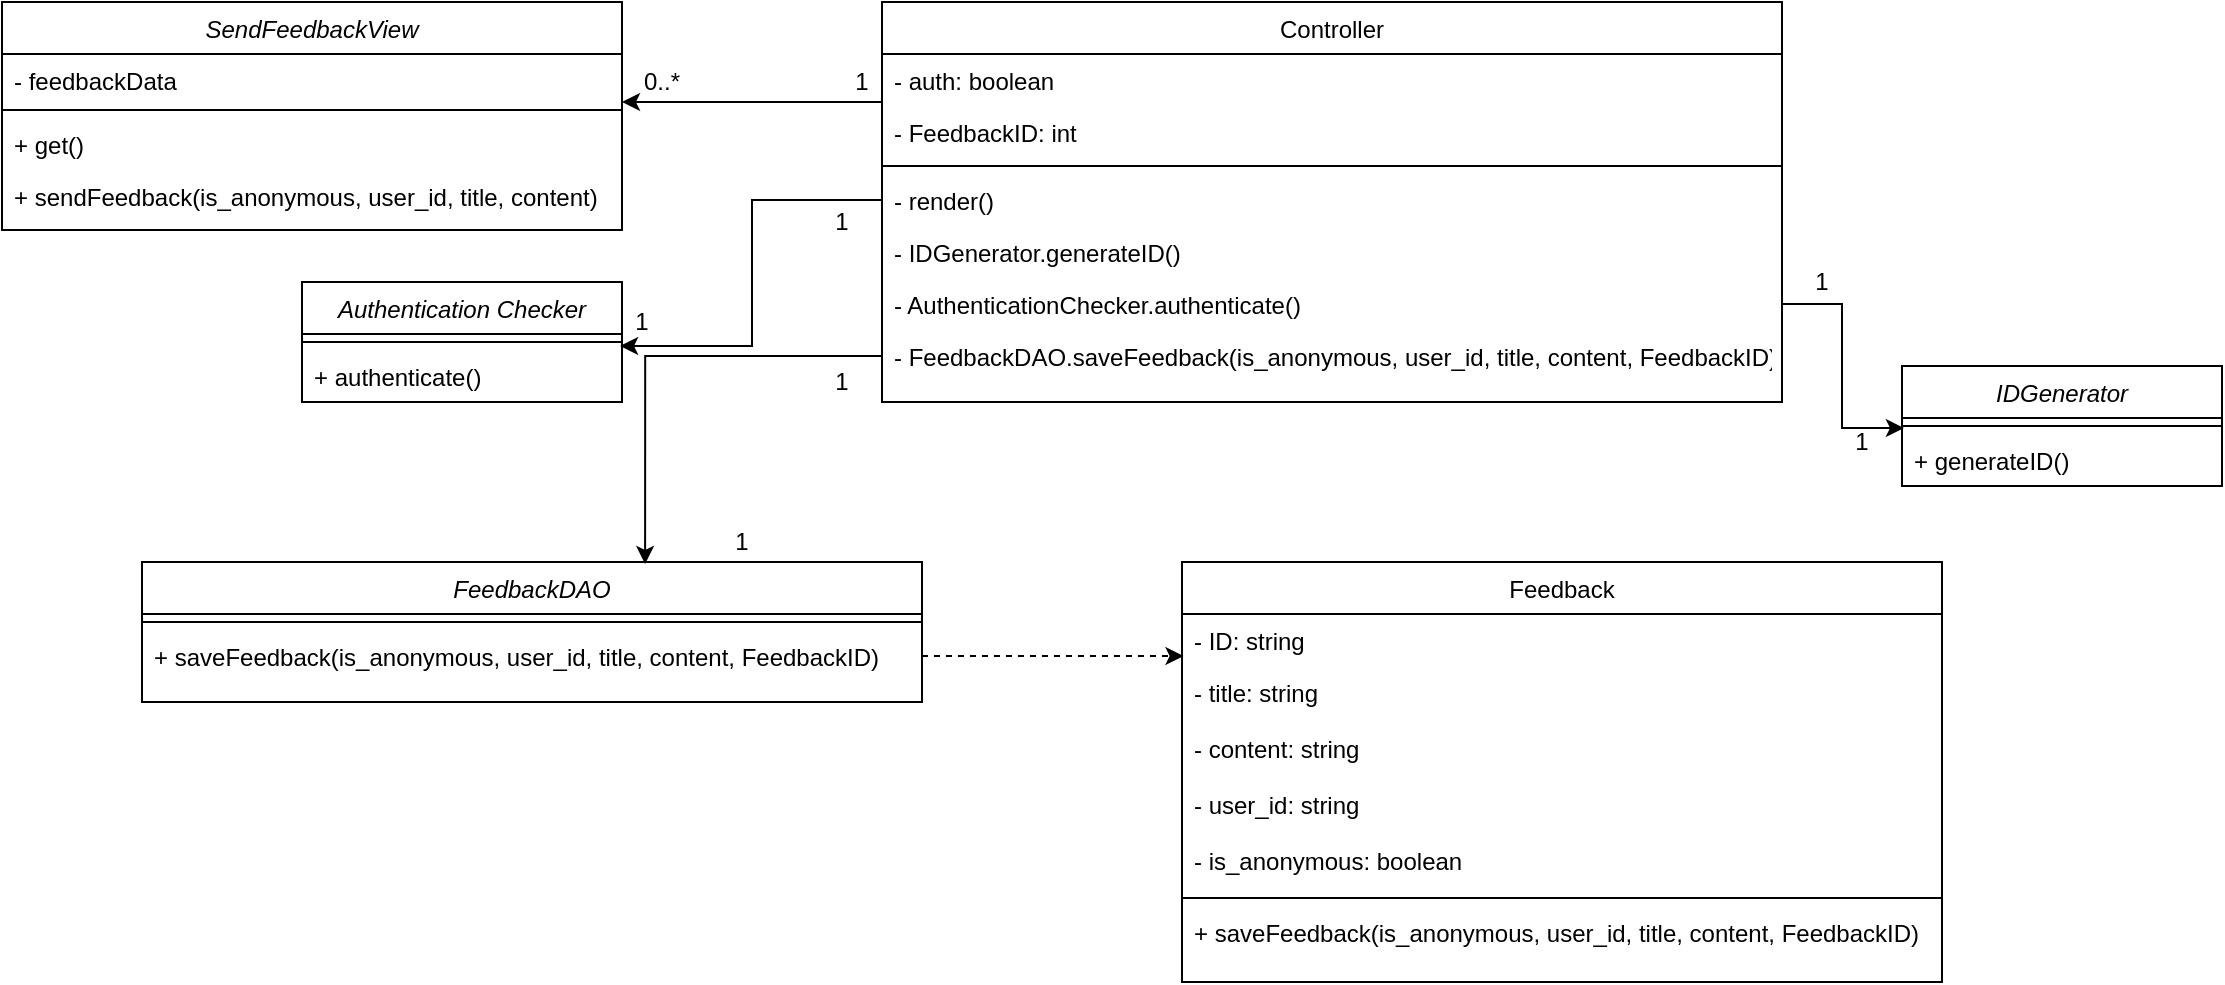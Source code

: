 <mxfile version="14.6.13" type="device"><diagram id="4oCDw5amo-QldI463L3G" name="Page-1"><mxGraphModel dx="2115" dy="535" grid="1" gridSize="10" guides="1" tooltips="1" connect="1" arrows="1" fold="1" page="1" pageScale="1" pageWidth="1169" pageHeight="1654" math="0" shadow="0"><root><mxCell id="0"/><mxCell id="1" parent="0"/><mxCell id="RWIcbAzxXElQyo6UJgcU-861" value="SendFeedbackView" style="swimlane;fontStyle=2;align=center;verticalAlign=top;childLayout=stackLayout;horizontal=1;startSize=26;horizontalStack=0;resizeParent=1;resizeLast=0;collapsible=1;marginBottom=0;rounded=0;shadow=0;strokeWidth=1;" vertex="1" parent="1"><mxGeometry x="-130" y="50" width="310" height="114" as="geometry"><mxRectangle x="230" y="140" width="160" height="26" as="alternateBounds"/></mxGeometry></mxCell><mxCell id="RWIcbAzxXElQyo6UJgcU-862" value="- feedbackData" style="text;align=left;verticalAlign=top;spacingLeft=4;spacingRight=4;overflow=hidden;rotatable=0;points=[[0,0.5],[1,0.5]];portConstraint=eastwest;" vertex="1" parent="RWIcbAzxXElQyo6UJgcU-861"><mxGeometry y="26" width="310" height="24" as="geometry"/></mxCell><mxCell id="RWIcbAzxXElQyo6UJgcU-863" value="" style="line;html=1;strokeWidth=1;align=left;verticalAlign=middle;spacingTop=-1;spacingLeft=3;spacingRight=3;rotatable=0;labelPosition=right;points=[];portConstraint=eastwest;" vertex="1" parent="RWIcbAzxXElQyo6UJgcU-861"><mxGeometry y="50" width="310" height="8" as="geometry"/></mxCell><mxCell id="RWIcbAzxXElQyo6UJgcU-864" value="+ get()" style="text;align=left;verticalAlign=top;spacingLeft=4;spacingRight=4;overflow=hidden;rotatable=0;points=[[0,0.5],[1,0.5]];portConstraint=eastwest;" vertex="1" parent="RWIcbAzxXElQyo6UJgcU-861"><mxGeometry y="58" width="310" height="26" as="geometry"/></mxCell><mxCell id="RWIcbAzxXElQyo6UJgcU-865" value="+ sendFeedback(is_anonymous, user_id, title, content)" style="text;align=left;verticalAlign=top;spacingLeft=4;spacingRight=4;overflow=hidden;rotatable=0;points=[[0,0.5],[1,0.5]];portConstraint=eastwest;" vertex="1" parent="RWIcbAzxXElQyo6UJgcU-861"><mxGeometry y="84" width="310" height="30" as="geometry"/></mxCell><mxCell id="RWIcbAzxXElQyo6UJgcU-866" value="Controller" style="swimlane;fontStyle=0;align=center;verticalAlign=top;childLayout=stackLayout;horizontal=1;startSize=26;horizontalStack=0;resizeParent=1;resizeLast=0;collapsible=1;marginBottom=0;rounded=0;shadow=0;strokeWidth=1;" vertex="1" parent="1"><mxGeometry x="310" y="50" width="450" height="200" as="geometry"><mxRectangle x="550" y="140" width="160" height="26" as="alternateBounds"/></mxGeometry></mxCell><mxCell id="RWIcbAzxXElQyo6UJgcU-867" value="- auth: boolean" style="text;align=left;verticalAlign=top;spacingLeft=4;spacingRight=4;overflow=hidden;rotatable=0;points=[[0,0.5],[1,0.5]];portConstraint=eastwest;" vertex="1" parent="RWIcbAzxXElQyo6UJgcU-866"><mxGeometry y="26" width="450" height="26" as="geometry"/></mxCell><mxCell id="RWIcbAzxXElQyo6UJgcU-868" value="- FeedbackID: int" style="text;align=left;verticalAlign=top;spacingLeft=4;spacingRight=4;overflow=hidden;rotatable=0;points=[[0,0.5],[1,0.5]];portConstraint=eastwest;rounded=0;shadow=0;html=0;" vertex="1" parent="RWIcbAzxXElQyo6UJgcU-866"><mxGeometry y="52" width="450" height="26" as="geometry"/></mxCell><mxCell id="RWIcbAzxXElQyo6UJgcU-870" value="" style="line;html=1;strokeWidth=1;align=left;verticalAlign=middle;spacingTop=-1;spacingLeft=3;spacingRight=3;rotatable=0;labelPosition=right;points=[];portConstraint=eastwest;" vertex="1" parent="RWIcbAzxXElQyo6UJgcU-866"><mxGeometry y="78" width="450" height="8" as="geometry"/></mxCell><mxCell id="RWIcbAzxXElQyo6UJgcU-871" value="- render()" style="text;align=left;verticalAlign=top;spacingLeft=4;spacingRight=4;overflow=hidden;rotatable=0;points=[[0,0.5],[1,0.5]];portConstraint=eastwest;" vertex="1" parent="RWIcbAzxXElQyo6UJgcU-866"><mxGeometry y="86" width="450" height="26" as="geometry"/></mxCell><mxCell id="RWIcbAzxXElQyo6UJgcU-872" value="- IDGenerator.generateID()" style="text;align=left;verticalAlign=top;spacingLeft=4;spacingRight=4;overflow=hidden;rotatable=0;points=[[0,0.5],[1,0.5]];portConstraint=eastwest;" vertex="1" parent="RWIcbAzxXElQyo6UJgcU-866"><mxGeometry y="112" width="450" height="26" as="geometry"/></mxCell><mxCell id="RWIcbAzxXElQyo6UJgcU-873" value="- AuthenticationChecker.authenticate()" style="text;align=left;verticalAlign=top;spacingLeft=4;spacingRight=4;overflow=hidden;rotatable=0;points=[[0,0.5],[1,0.5]];portConstraint=eastwest;" vertex="1" parent="RWIcbAzxXElQyo6UJgcU-866"><mxGeometry y="138" width="450" height="26" as="geometry"/></mxCell><mxCell id="RWIcbAzxXElQyo6UJgcU-875" value="- FeedbackDAO.saveFeedback(is_anonymous, user_id, title, content, FeedbackID)" style="text;align=left;verticalAlign=top;spacingLeft=4;spacingRight=4;overflow=hidden;rotatable=0;points=[[0,0.5],[1,0.5]];portConstraint=eastwest;" vertex="1" parent="RWIcbAzxXElQyo6UJgcU-866"><mxGeometry y="164" width="450" height="26" as="geometry"/></mxCell><mxCell id="RWIcbAzxXElQyo6UJgcU-876" value="FeedbackDAO" style="swimlane;fontStyle=2;align=center;verticalAlign=top;childLayout=stackLayout;horizontal=1;startSize=26;horizontalStack=0;resizeParent=1;resizeLast=0;collapsible=1;marginBottom=0;rounded=0;shadow=0;strokeWidth=1;" vertex="1" parent="1"><mxGeometry x="-60" y="330" width="390" height="70" as="geometry"><mxRectangle x="230" y="140" width="160" height="26" as="alternateBounds"/></mxGeometry></mxCell><mxCell id="RWIcbAzxXElQyo6UJgcU-877" value="" style="line;html=1;strokeWidth=1;align=left;verticalAlign=middle;spacingTop=-1;spacingLeft=3;spacingRight=3;rotatable=0;labelPosition=right;points=[];portConstraint=eastwest;" vertex="1" parent="RWIcbAzxXElQyo6UJgcU-876"><mxGeometry y="26" width="390" height="8" as="geometry"/></mxCell><mxCell id="RWIcbAzxXElQyo6UJgcU-878" value="+ saveFeedback(is_anonymous, user_id, title, content, FeedbackID)" style="text;align=left;verticalAlign=top;spacingLeft=4;spacingRight=4;overflow=hidden;rotatable=0;points=[[0,0.5],[1,0.5]];portConstraint=eastwest;" vertex="1" parent="RWIcbAzxXElQyo6UJgcU-876"><mxGeometry y="34" width="390" height="26" as="geometry"/></mxCell><mxCell id="RWIcbAzxXElQyo6UJgcU-879" value="Authentication Checker" style="swimlane;fontStyle=2;align=center;verticalAlign=top;childLayout=stackLayout;horizontal=1;startSize=26;horizontalStack=0;resizeParent=1;resizeLast=0;collapsible=1;marginBottom=0;rounded=0;shadow=0;strokeWidth=1;" vertex="1" parent="1"><mxGeometry x="20" y="190" width="160" height="60" as="geometry"><mxRectangle x="230" y="140" width="160" height="26" as="alternateBounds"/></mxGeometry></mxCell><mxCell id="RWIcbAzxXElQyo6UJgcU-880" value="" style="line;html=1;strokeWidth=1;align=left;verticalAlign=middle;spacingTop=-1;spacingLeft=3;spacingRight=3;rotatable=0;labelPosition=right;points=[];portConstraint=eastwest;" vertex="1" parent="RWIcbAzxXElQyo6UJgcU-879"><mxGeometry y="26" width="160" height="8" as="geometry"/></mxCell><mxCell id="RWIcbAzxXElQyo6UJgcU-881" value="+ authenticate()" style="text;align=left;verticalAlign=top;spacingLeft=4;spacingRight=4;overflow=hidden;rotatable=0;points=[[0,0.5],[1,0.5]];portConstraint=eastwest;" vertex="1" parent="RWIcbAzxXElQyo6UJgcU-879"><mxGeometry y="34" width="160" height="26" as="geometry"/></mxCell><mxCell id="RWIcbAzxXElQyo6UJgcU-882" value="Feedback" style="swimlane;fontStyle=0;align=center;verticalAlign=top;childLayout=stackLayout;horizontal=1;startSize=26;horizontalStack=0;resizeParent=1;resizeLast=0;collapsible=1;marginBottom=0;rounded=0;shadow=0;strokeWidth=1;" vertex="1" parent="1"><mxGeometry x="460" y="330" width="380" height="210" as="geometry"><mxRectangle x="550" y="140" width="160" height="26" as="alternateBounds"/></mxGeometry></mxCell><mxCell id="RWIcbAzxXElQyo6UJgcU-883" value="- ID: string" style="text;align=left;verticalAlign=top;spacingLeft=4;spacingRight=4;overflow=hidden;rotatable=0;points=[[0,0.5],[1,0.5]];portConstraint=eastwest;" vertex="1" parent="RWIcbAzxXElQyo6UJgcU-882"><mxGeometry y="26" width="380" height="26" as="geometry"/></mxCell><mxCell id="RWIcbAzxXElQyo6UJgcU-884" value="- title: string" style="text;align=left;verticalAlign=top;spacingLeft=4;spacingRight=4;overflow=hidden;rotatable=0;points=[[0,0.5],[1,0.5]];portConstraint=eastwest;rounded=0;shadow=0;html=0;" vertex="1" parent="RWIcbAzxXElQyo6UJgcU-882"><mxGeometry y="52" width="380" height="28" as="geometry"/></mxCell><mxCell id="RWIcbAzxXElQyo6UJgcU-885" value="- content: string" style="text;align=left;verticalAlign=top;spacingLeft=4;spacingRight=4;overflow=hidden;rotatable=0;points=[[0,0.5],[1,0.5]];portConstraint=eastwest;rounded=0;shadow=0;html=0;" vertex="1" parent="RWIcbAzxXElQyo6UJgcU-882"><mxGeometry y="80" width="380" height="28" as="geometry"/></mxCell><mxCell id="RWIcbAzxXElQyo6UJgcU-886" value="- user_id: string" style="text;align=left;verticalAlign=top;spacingLeft=4;spacingRight=4;overflow=hidden;rotatable=0;points=[[0,0.5],[1,0.5]];portConstraint=eastwest;rounded=0;shadow=0;html=0;" vertex="1" parent="RWIcbAzxXElQyo6UJgcU-882"><mxGeometry y="108" width="380" height="28" as="geometry"/></mxCell><mxCell id="RWIcbAzxXElQyo6UJgcU-887" value="- is_anonymous: boolean" style="text;align=left;verticalAlign=top;spacingLeft=4;spacingRight=4;overflow=hidden;rotatable=0;points=[[0,0.5],[1,0.5]];portConstraint=eastwest;rounded=0;shadow=0;html=0;" vertex="1" parent="RWIcbAzxXElQyo6UJgcU-882"><mxGeometry y="136" width="380" height="28" as="geometry"/></mxCell><mxCell id="RWIcbAzxXElQyo6UJgcU-889" value="" style="line;html=1;strokeWidth=1;align=left;verticalAlign=middle;spacingTop=-1;spacingLeft=3;spacingRight=3;rotatable=0;labelPosition=right;points=[];portConstraint=eastwest;" vertex="1" parent="RWIcbAzxXElQyo6UJgcU-882"><mxGeometry y="164" width="380" height="8" as="geometry"/></mxCell><mxCell id="RWIcbAzxXElQyo6UJgcU-890" value="+ saveFeedback(is_anonymous, user_id, title, content, FeedbackID)" style="text;align=left;verticalAlign=top;spacingLeft=4;spacingRight=4;overflow=hidden;rotatable=0;points=[[0,0.5],[1,0.5]];portConstraint=eastwest;" vertex="1" parent="RWIcbAzxXElQyo6UJgcU-882"><mxGeometry y="172" width="380" height="26" as="geometry"/></mxCell><mxCell id="RWIcbAzxXElQyo6UJgcU-891" value="" style="endArrow=classic;html=1;exitX=0.75;exitY=1;exitDx=0;exitDy=0;entryX=0;entryY=1;entryDx=0;entryDy=0;" edge="1" parent="1" source="RWIcbAzxXElQyo6UJgcU-893" target="RWIcbAzxXElQyo6UJgcU-892"><mxGeometry width="50" height="50" relative="1" as="geometry"><mxPoint x="190" y="140" as="sourcePoint"/><mxPoint x="240" y="90" as="targetPoint"/></mxGeometry></mxCell><mxCell id="RWIcbAzxXElQyo6UJgcU-892" value="0..*" style="text;html=1;strokeColor=none;fillColor=none;align=center;verticalAlign=middle;whiteSpace=wrap;rounded=0;" vertex="1" parent="1"><mxGeometry x="180" y="80" width="40" height="20" as="geometry"/></mxCell><mxCell id="RWIcbAzxXElQyo6UJgcU-893" value="1" style="text;html=1;strokeColor=none;fillColor=none;align=center;verticalAlign=middle;whiteSpace=wrap;rounded=0;" vertex="1" parent="1"><mxGeometry x="280" y="80" width="40" height="20" as="geometry"/></mxCell><mxCell id="RWIcbAzxXElQyo6UJgcU-894" style="edgeStyle=orthogonalEdgeStyle;rounded=0;orthogonalLoop=1;jettySize=auto;html=1;exitX=0;exitY=0.5;exitDx=0;exitDy=0;entryX=0.994;entryY=-0.077;entryDx=0;entryDy=0;entryPerimeter=0;" edge="1" parent="1" source="RWIcbAzxXElQyo6UJgcU-871" target="RWIcbAzxXElQyo6UJgcU-881"><mxGeometry relative="1" as="geometry"/></mxCell><mxCell id="RWIcbAzxXElQyo6UJgcU-895" value="1" style="text;html=1;strokeColor=none;fillColor=none;align=center;verticalAlign=middle;whiteSpace=wrap;rounded=0;" vertex="1" parent="1"><mxGeometry x="170" y="200" width="40" height="20" as="geometry"/></mxCell><mxCell id="RWIcbAzxXElQyo6UJgcU-896" value="1" style="text;html=1;strokeColor=none;fillColor=none;align=center;verticalAlign=middle;whiteSpace=wrap;rounded=0;" vertex="1" parent="1"><mxGeometry x="270" y="150" width="40" height="20" as="geometry"/></mxCell><mxCell id="RWIcbAzxXElQyo6UJgcU-897" value="1" style="text;html=1;strokeColor=none;fillColor=none;align=center;verticalAlign=middle;whiteSpace=wrap;rounded=0;" vertex="1" parent="1"><mxGeometry x="270" y="230" width="40" height="20" as="geometry"/></mxCell><mxCell id="RWIcbAzxXElQyo6UJgcU-898" value="1" style="text;html=1;strokeColor=none;fillColor=none;align=center;verticalAlign=middle;whiteSpace=wrap;rounded=0;" vertex="1" parent="1"><mxGeometry x="220" y="310" width="40" height="20" as="geometry"/></mxCell><mxCell id="RWIcbAzxXElQyo6UJgcU-899" style="edgeStyle=orthogonalEdgeStyle;rounded=0;orthogonalLoop=1;jettySize=auto;html=1;exitX=0.5;exitY=1;exitDx=0;exitDy=0;dashed=1;" edge="1" parent="1" source="RWIcbAzxXElQyo6UJgcU-898" target="RWIcbAzxXElQyo6UJgcU-898"><mxGeometry relative="1" as="geometry"/></mxCell><mxCell id="RWIcbAzxXElQyo6UJgcU-900" style="edgeStyle=orthogonalEdgeStyle;rounded=0;orthogonalLoop=1;jettySize=auto;html=1;exitX=0;exitY=0.5;exitDx=0;exitDy=0;entryX=0.645;entryY=0.014;entryDx=0;entryDy=0;entryPerimeter=0;" edge="1" parent="1" source="RWIcbAzxXElQyo6UJgcU-875" target="RWIcbAzxXElQyo6UJgcU-876"><mxGeometry relative="1" as="geometry"><mxPoint x="308" y="227" as="sourcePoint"/></mxGeometry></mxCell><mxCell id="RWIcbAzxXElQyo6UJgcU-901" style="edgeStyle=orthogonalEdgeStyle;rounded=0;orthogonalLoop=1;jettySize=auto;html=1;exitX=1;exitY=0.5;exitDx=0;exitDy=0;entryX=0.002;entryY=0.808;entryDx=0;entryDy=0;entryPerimeter=0;dashed=1;" edge="1" parent="1" source="RWIcbAzxXElQyo6UJgcU-878" target="RWIcbAzxXElQyo6UJgcU-883"><mxGeometry relative="1" as="geometry"/></mxCell><mxCell id="RWIcbAzxXElQyo6UJgcU-908" value="IDGenerator" style="swimlane;fontStyle=2;align=center;verticalAlign=top;childLayout=stackLayout;horizontal=1;startSize=26;horizontalStack=0;resizeParent=1;resizeLast=0;collapsible=1;marginBottom=0;rounded=0;shadow=0;strokeWidth=1;" vertex="1" parent="1"><mxGeometry x="820" y="232" width="160" height="60" as="geometry"><mxRectangle x="230" y="140" width="160" height="26" as="alternateBounds"/></mxGeometry></mxCell><mxCell id="RWIcbAzxXElQyo6UJgcU-909" value="" style="line;html=1;strokeWidth=1;align=left;verticalAlign=middle;spacingTop=-1;spacingLeft=3;spacingRight=3;rotatable=0;labelPosition=right;points=[];portConstraint=eastwest;" vertex="1" parent="RWIcbAzxXElQyo6UJgcU-908"><mxGeometry y="26" width="160" height="8" as="geometry"/></mxCell><mxCell id="RWIcbAzxXElQyo6UJgcU-910" value="+ generateID()" style="text;align=left;verticalAlign=top;spacingLeft=4;spacingRight=4;overflow=hidden;rotatable=0;points=[[0,0.5],[1,0.5]];portConstraint=eastwest;" vertex="1" parent="RWIcbAzxXElQyo6UJgcU-908"><mxGeometry y="34" width="160" height="26" as="geometry"/></mxCell><mxCell id="RWIcbAzxXElQyo6UJgcU-911" style="edgeStyle=orthogonalEdgeStyle;rounded=0;orthogonalLoop=1;jettySize=auto;html=1;exitX=1;exitY=0.5;exitDx=0;exitDy=0;entryX=0.006;entryY=0.625;entryDx=0;entryDy=0;entryPerimeter=0;" edge="1" parent="1" source="RWIcbAzxXElQyo6UJgcU-873" target="RWIcbAzxXElQyo6UJgcU-909"><mxGeometry relative="1" as="geometry"/></mxCell><mxCell id="RWIcbAzxXElQyo6UJgcU-912" value="1" style="text;html=1;strokeColor=none;fillColor=none;align=center;verticalAlign=middle;whiteSpace=wrap;rounded=0;" vertex="1" parent="1"><mxGeometry x="760" y="180" width="40" height="20" as="geometry"/></mxCell><mxCell id="RWIcbAzxXElQyo6UJgcU-913" value="1" style="text;html=1;strokeColor=none;fillColor=none;align=center;verticalAlign=middle;whiteSpace=wrap;rounded=0;" vertex="1" parent="1"><mxGeometry x="780" y="260" width="40" height="20" as="geometry"/></mxCell></root></mxGraphModel></diagram></mxfile>